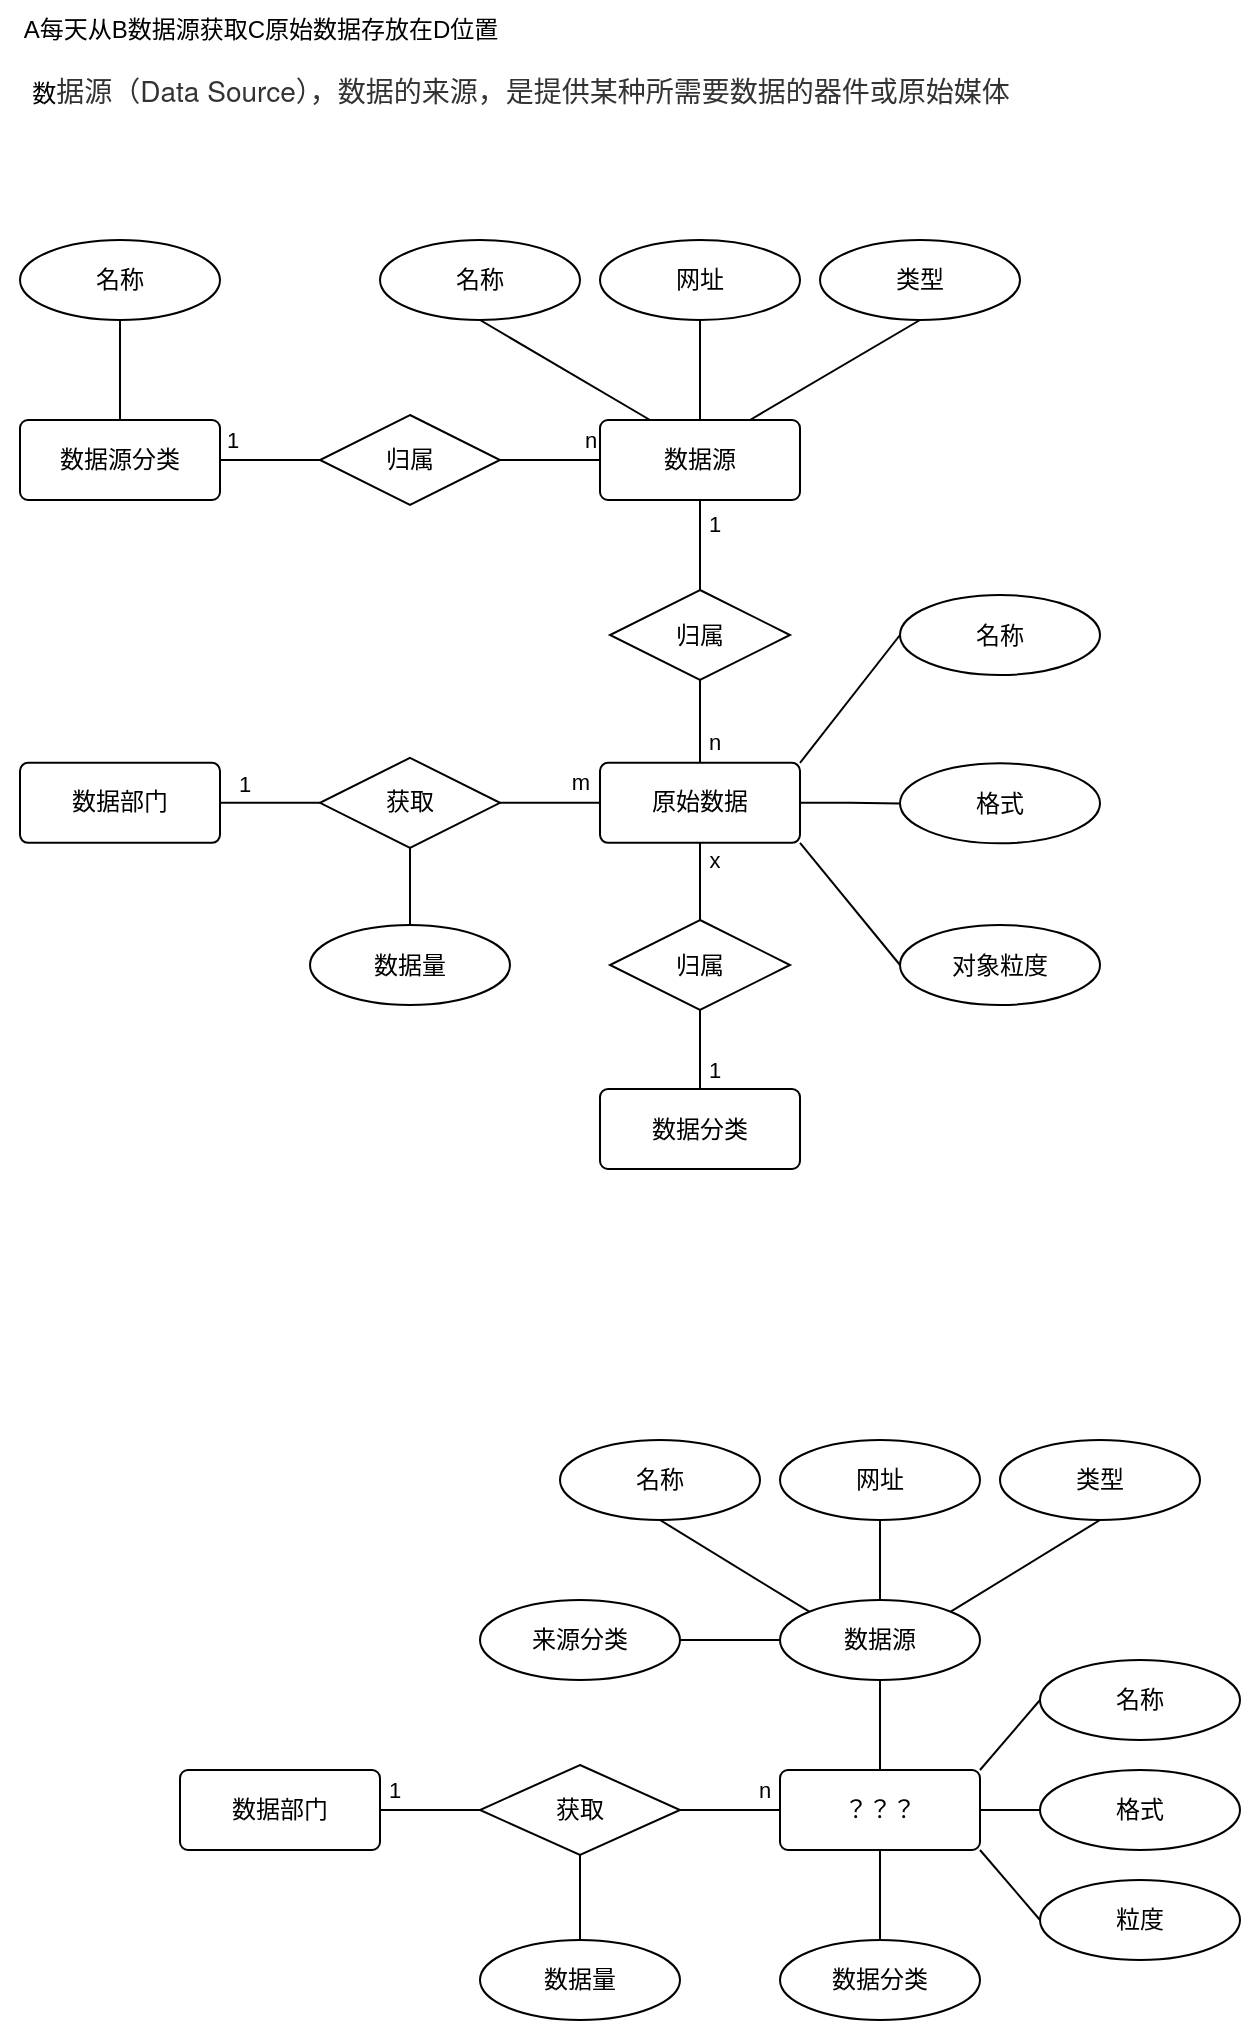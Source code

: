 <mxfile version="21.6.9" type="github">
  <diagram name="第 1 页" id="xS20llQHIGYEkxfeYoXw">
    <mxGraphModel dx="1365" dy="742" grid="1" gridSize="10" guides="1" tooltips="1" connect="1" arrows="1" fold="1" page="1" pageScale="1" pageWidth="827" pageHeight="1169" math="0" shadow="0">
      <root>
        <mxCell id="0" />
        <mxCell id="1" parent="0" />
        <mxCell id="eYtLX1sueXq6XXSOePco-23" style="rounded=0;orthogonalLoop=1;jettySize=auto;html=1;exitX=0.25;exitY=0;exitDx=0;exitDy=0;entryX=0.5;entryY=1;entryDx=0;entryDy=0;endArrow=none;endFill=0;" edge="1" parent="1" source="eYtLX1sueXq6XXSOePco-1" target="eYtLX1sueXq6XXSOePco-22">
          <mxGeometry relative="1" as="geometry" />
        </mxCell>
        <mxCell id="eYtLX1sueXq6XXSOePco-60" style="edgeStyle=orthogonalEdgeStyle;rounded=0;orthogonalLoop=1;jettySize=auto;html=1;exitX=0.5;exitY=0;exitDx=0;exitDy=0;entryX=0.5;entryY=1;entryDx=0;entryDy=0;endArrow=none;endFill=0;" edge="1" parent="1" source="eYtLX1sueXq6XXSOePco-1" target="eYtLX1sueXq6XXSOePco-9">
          <mxGeometry relative="1" as="geometry" />
        </mxCell>
        <mxCell id="eYtLX1sueXq6XXSOePco-61" style="rounded=0;orthogonalLoop=1;jettySize=auto;html=1;exitX=0.75;exitY=0;exitDx=0;exitDy=0;entryX=0.5;entryY=1;entryDx=0;entryDy=0;endArrow=none;endFill=0;" edge="1" parent="1" source="eYtLX1sueXq6XXSOePco-1" target="eYtLX1sueXq6XXSOePco-3">
          <mxGeometry relative="1" as="geometry" />
        </mxCell>
        <mxCell id="eYtLX1sueXq6XXSOePco-106" style="edgeStyle=orthogonalEdgeStyle;rounded=0;orthogonalLoop=1;jettySize=auto;html=1;exitX=0.5;exitY=1;exitDx=0;exitDy=0;entryX=0.5;entryY=0;entryDx=0;entryDy=0;endArrow=none;endFill=0;" edge="1" parent="1" source="eYtLX1sueXq6XXSOePco-1" target="eYtLX1sueXq6XXSOePco-105">
          <mxGeometry relative="1" as="geometry" />
        </mxCell>
        <mxCell id="eYtLX1sueXq6XXSOePco-109" value="1" style="edgeLabel;html=1;align=center;verticalAlign=middle;resizable=0;points=[];" vertex="1" connectable="0" parent="eYtLX1sueXq6XXSOePco-106">
          <mxGeometry x="-0.486" y="-2" relative="1" as="geometry">
            <mxPoint x="9" as="offset" />
          </mxGeometry>
        </mxCell>
        <mxCell id="eYtLX1sueXq6XXSOePco-1" value="数据源" style="rounded=1;arcSize=10;whiteSpace=wrap;html=1;align=center;" vertex="1" parent="1">
          <mxGeometry x="310" y="240" width="100" height="40" as="geometry" />
        </mxCell>
        <mxCell id="eYtLX1sueXq6XXSOePco-3" value="类型" style="ellipse;whiteSpace=wrap;html=1;align=center;" vertex="1" parent="1">
          <mxGeometry x="420" y="150" width="100" height="40" as="geometry" />
        </mxCell>
        <mxCell id="eYtLX1sueXq6XXSOePco-9" value="网址" style="ellipse;whiteSpace=wrap;html=1;align=center;" vertex="1" parent="1">
          <mxGeometry x="310" y="150" width="100" height="40" as="geometry" />
        </mxCell>
        <mxCell id="eYtLX1sueXq6XXSOePco-15" value="数&lt;span style=&quot;color: rgb(51, 51, 51); font-family: &amp;quot;Helvetica Neue&amp;quot;, Helvetica, Arial, &amp;quot;PingFang SC&amp;quot;, &amp;quot;Hiragino Sans GB&amp;quot;, &amp;quot;Microsoft YaHei&amp;quot;, &amp;quot;WenQuanYi Micro Hei&amp;quot;, sans-serif, font-extend; font-size: 14px; text-align: start; text-indent: 28px; background-color: rgb(255, 255, 255);&quot;&gt;据源（Data Source），数据的来源，是提供某种所需要数据的器件或原始媒体&lt;/span&gt;" style="text;html=1;align=center;verticalAlign=middle;resizable=0;points=[];autosize=1;strokeColor=none;fillColor=none;" vertex="1" parent="1">
          <mxGeometry x="10" y="60" width="520" height="30" as="geometry" />
        </mxCell>
        <mxCell id="eYtLX1sueXq6XXSOePco-22" value="名称" style="ellipse;whiteSpace=wrap;html=1;align=center;" vertex="1" parent="1">
          <mxGeometry x="200" y="150" width="100" height="40" as="geometry" />
        </mxCell>
        <mxCell id="eYtLX1sueXq6XXSOePco-28" style="edgeStyle=orthogonalEdgeStyle;rounded=0;orthogonalLoop=1;jettySize=auto;html=1;exitX=1;exitY=0.5;exitDx=0;exitDy=0;entryX=0;entryY=0.5;entryDx=0;entryDy=0;endArrow=none;endFill=0;" edge="1" parent="1" source="eYtLX1sueXq6XXSOePco-24" target="eYtLX1sueXq6XXSOePco-27">
          <mxGeometry relative="1" as="geometry" />
        </mxCell>
        <mxCell id="eYtLX1sueXq6XXSOePco-30" value="1" style="edgeLabel;html=1;align=center;verticalAlign=middle;resizable=0;points=[];" vertex="1" connectable="0" parent="eYtLX1sueXq6XXSOePco-28">
          <mxGeometry x="-0.201" y="3" relative="1" as="geometry">
            <mxPoint x="-14" y="-7" as="offset" />
          </mxGeometry>
        </mxCell>
        <mxCell id="eYtLX1sueXq6XXSOePco-104" style="rounded=0;orthogonalLoop=1;jettySize=auto;html=1;exitX=0.5;exitY=0;exitDx=0;exitDy=0;endArrow=none;endFill=0;" edge="1" parent="1" source="eYtLX1sueXq6XXSOePco-24" target="eYtLX1sueXq6XXSOePco-103">
          <mxGeometry relative="1" as="geometry" />
        </mxCell>
        <mxCell id="eYtLX1sueXq6XXSOePco-24" value="数据源分类" style="rounded=1;arcSize=10;whiteSpace=wrap;html=1;align=center;" vertex="1" parent="1">
          <mxGeometry x="20" y="240" width="100" height="40" as="geometry" />
        </mxCell>
        <mxCell id="eYtLX1sueXq6XXSOePco-29" style="edgeStyle=orthogonalEdgeStyle;rounded=0;orthogonalLoop=1;jettySize=auto;html=1;exitX=1;exitY=0.5;exitDx=0;exitDy=0;entryX=0;entryY=0.5;entryDx=0;entryDy=0;endArrow=none;endFill=0;" edge="1" parent="1" source="eYtLX1sueXq6XXSOePco-27" target="eYtLX1sueXq6XXSOePco-1">
          <mxGeometry relative="1" as="geometry" />
        </mxCell>
        <mxCell id="eYtLX1sueXq6XXSOePco-31" value="n" style="edgeLabel;html=1;align=center;verticalAlign=middle;resizable=0;points=[];" vertex="1" connectable="0" parent="eYtLX1sueXq6XXSOePco-29">
          <mxGeometry x="0.234" y="3" relative="1" as="geometry">
            <mxPoint x="14" y="-7" as="offset" />
          </mxGeometry>
        </mxCell>
        <mxCell id="eYtLX1sueXq6XXSOePco-27" value="归属" style="shape=rhombus;perimeter=rhombusPerimeter;whiteSpace=wrap;html=1;align=center;" vertex="1" parent="1">
          <mxGeometry x="170" y="237.5" width="90" height="45" as="geometry" />
        </mxCell>
        <mxCell id="eYtLX1sueXq6XXSOePco-67" value="A每天从B数据源获取C原始数据存放在D位置" style="text;html=1;align=center;verticalAlign=middle;resizable=0;points=[];autosize=1;strokeColor=none;fillColor=none;" vertex="1" parent="1">
          <mxGeometry x="10" y="30" width="260" height="30" as="geometry" />
        </mxCell>
        <mxCell id="eYtLX1sueXq6XXSOePco-80" style="edgeStyle=orthogonalEdgeStyle;rounded=0;orthogonalLoop=1;jettySize=auto;html=1;exitX=1;exitY=0.5;exitDx=0;exitDy=0;entryX=0;entryY=0.5;entryDx=0;entryDy=0;endArrow=none;endFill=0;" edge="1" parent="1" source="eYtLX1sueXq6XXSOePco-68" target="eYtLX1sueXq6XXSOePco-71">
          <mxGeometry relative="1" as="geometry" />
        </mxCell>
        <mxCell id="eYtLX1sueXq6XXSOePco-101" value="1" style="edgeLabel;html=1;align=center;verticalAlign=middle;resizable=0;points=[];" vertex="1" connectable="0" parent="eYtLX1sueXq6XXSOePco-80">
          <mxGeometry x="-0.538" y="3" relative="1" as="geometry">
            <mxPoint y="-7" as="offset" />
          </mxGeometry>
        </mxCell>
        <mxCell id="eYtLX1sueXq6XXSOePco-102" value="m" style="edgeLabel;html=1;align=center;verticalAlign=middle;resizable=0;points=[];" vertex="1" connectable="0" parent="eYtLX1sueXq6XXSOePco-80">
          <mxGeometry x="0.629" y="2" relative="1" as="geometry">
            <mxPoint x="139" y="-9" as="offset" />
          </mxGeometry>
        </mxCell>
        <mxCell id="eYtLX1sueXq6XXSOePco-68" value="数据部门" style="rounded=1;arcSize=10;whiteSpace=wrap;html=1;align=center;" vertex="1" parent="1">
          <mxGeometry x="20" y="411.42" width="100" height="40" as="geometry" />
        </mxCell>
        <mxCell id="eYtLX1sueXq6XXSOePco-77" style="edgeStyle=orthogonalEdgeStyle;rounded=0;orthogonalLoop=1;jettySize=auto;html=1;exitX=0.5;exitY=1;exitDx=0;exitDy=0;entryX=0.5;entryY=0;entryDx=0;entryDy=0;endArrow=none;endFill=0;" edge="1" parent="1" source="eYtLX1sueXq6XXSOePco-69" target="eYtLX1sueXq6XXSOePco-76">
          <mxGeometry relative="1" as="geometry" />
        </mxCell>
        <mxCell id="eYtLX1sueXq6XXSOePco-111" value="x" style="edgeLabel;html=1;align=center;verticalAlign=middle;resizable=0;points=[];" vertex="1" connectable="0" parent="eYtLX1sueXq6XXSOePco-77">
          <mxGeometry x="-0.293" y="2" relative="1" as="geometry">
            <mxPoint x="5" y="-5" as="offset" />
          </mxGeometry>
        </mxCell>
        <mxCell id="eYtLX1sueXq6XXSOePco-94" style="rounded=0;orthogonalLoop=1;jettySize=auto;html=1;exitX=1;exitY=1;exitDx=0;exitDy=0;entryX=0;entryY=0.5;entryDx=0;entryDy=0;endArrow=none;endFill=0;" edge="1" parent="1" source="eYtLX1sueXq6XXSOePco-69" target="eYtLX1sueXq6XXSOePco-92">
          <mxGeometry relative="1" as="geometry" />
        </mxCell>
        <mxCell id="eYtLX1sueXq6XXSOePco-95" style="edgeStyle=orthogonalEdgeStyle;rounded=0;orthogonalLoop=1;jettySize=auto;html=1;exitX=1;exitY=0.5;exitDx=0;exitDy=0;endArrow=none;endFill=0;" edge="1" parent="1" source="eYtLX1sueXq6XXSOePco-69" target="eYtLX1sueXq6XXSOePco-90">
          <mxGeometry relative="1" as="geometry" />
        </mxCell>
        <mxCell id="eYtLX1sueXq6XXSOePco-96" style="rounded=0;orthogonalLoop=1;jettySize=auto;html=1;exitX=1;exitY=0;exitDx=0;exitDy=0;entryX=0;entryY=0.5;entryDx=0;entryDy=0;endArrow=none;endFill=0;" edge="1" parent="1" source="eYtLX1sueXq6XXSOePco-69" target="eYtLX1sueXq6XXSOePco-86">
          <mxGeometry relative="1" as="geometry" />
        </mxCell>
        <mxCell id="eYtLX1sueXq6XXSOePco-69" value="原始数据" style="rounded=1;arcSize=10;whiteSpace=wrap;html=1;align=center;" vertex="1" parent="1">
          <mxGeometry x="310" y="411.42" width="100" height="40" as="geometry" />
        </mxCell>
        <mxCell id="eYtLX1sueXq6XXSOePco-79" style="edgeStyle=orthogonalEdgeStyle;rounded=0;orthogonalLoop=1;jettySize=auto;html=1;exitX=1;exitY=0.5;exitDx=0;exitDy=0;entryX=0;entryY=0.5;entryDx=0;entryDy=0;endArrow=none;endFill=0;" edge="1" parent="1" source="eYtLX1sueXq6XXSOePco-71" target="eYtLX1sueXq6XXSOePco-69">
          <mxGeometry relative="1" as="geometry" />
        </mxCell>
        <mxCell id="eYtLX1sueXq6XXSOePco-81" style="rounded=0;orthogonalLoop=1;jettySize=auto;html=1;exitX=0.5;exitY=1;exitDx=0;exitDy=0;endArrow=none;endFill=0;" edge="1" parent="1" source="eYtLX1sueXq6XXSOePco-71" target="eYtLX1sueXq6XXSOePco-72">
          <mxGeometry relative="1" as="geometry" />
        </mxCell>
        <mxCell id="eYtLX1sueXq6XXSOePco-71" value="获取" style="shape=rhombus;perimeter=rhombusPerimeter;whiteSpace=wrap;html=1;align=center;" vertex="1" parent="1">
          <mxGeometry x="170" y="408.92" width="90" height="45" as="geometry" />
        </mxCell>
        <mxCell id="eYtLX1sueXq6XXSOePco-72" value="数据量" style="ellipse;whiteSpace=wrap;html=1;align=center;" vertex="1" parent="1">
          <mxGeometry x="165" y="492.5" width="100" height="40" as="geometry" />
        </mxCell>
        <mxCell id="eYtLX1sueXq6XXSOePco-74" value="数据分类" style="rounded=1;arcSize=10;whiteSpace=wrap;html=1;align=center;" vertex="1" parent="1">
          <mxGeometry x="310" y="574.5" width="100" height="40" as="geometry" />
        </mxCell>
        <mxCell id="eYtLX1sueXq6XXSOePco-78" style="edgeStyle=orthogonalEdgeStyle;rounded=0;orthogonalLoop=1;jettySize=auto;html=1;exitX=0.5;exitY=1;exitDx=0;exitDy=0;entryX=0.5;entryY=0;entryDx=0;entryDy=0;endArrow=none;endFill=0;" edge="1" parent="1" source="eYtLX1sueXq6XXSOePco-76" target="eYtLX1sueXq6XXSOePco-74">
          <mxGeometry relative="1" as="geometry" />
        </mxCell>
        <mxCell id="eYtLX1sueXq6XXSOePco-112" value="1" style="edgeLabel;html=1;align=center;verticalAlign=middle;resizable=0;points=[];" vertex="1" connectable="0" parent="eYtLX1sueXq6XXSOePco-78">
          <mxGeometry x="0.506" relative="1" as="geometry">
            <mxPoint x="7" as="offset" />
          </mxGeometry>
        </mxCell>
        <mxCell id="eYtLX1sueXq6XXSOePco-76" value="归属" style="shape=rhombus;perimeter=rhombusPerimeter;whiteSpace=wrap;html=1;align=center;" vertex="1" parent="1">
          <mxGeometry x="315" y="490" width="90" height="45" as="geometry" />
        </mxCell>
        <mxCell id="eYtLX1sueXq6XXSOePco-86" value="名称" style="ellipse;whiteSpace=wrap;html=1;align=center;" vertex="1" parent="1">
          <mxGeometry x="460" y="327.5" width="100" height="40" as="geometry" />
        </mxCell>
        <mxCell id="eYtLX1sueXq6XXSOePco-90" value="格式" style="ellipse;whiteSpace=wrap;html=1;align=center;" vertex="1" parent="1">
          <mxGeometry x="460" y="411.67" width="100" height="40" as="geometry" />
        </mxCell>
        <mxCell id="eYtLX1sueXq6XXSOePco-92" value="对象粒度" style="ellipse;whiteSpace=wrap;html=1;align=center;" vertex="1" parent="1">
          <mxGeometry x="460" y="492.5" width="100" height="40" as="geometry" />
        </mxCell>
        <mxCell id="eYtLX1sueXq6XXSOePco-103" value="名称" style="ellipse;whiteSpace=wrap;html=1;align=center;" vertex="1" parent="1">
          <mxGeometry x="20" y="150" width="100" height="40" as="geometry" />
        </mxCell>
        <mxCell id="eYtLX1sueXq6XXSOePco-107" style="edgeStyle=orthogonalEdgeStyle;rounded=0;orthogonalLoop=1;jettySize=auto;html=1;exitX=0.5;exitY=1;exitDx=0;exitDy=0;entryX=0.5;entryY=0;entryDx=0;entryDy=0;endArrow=none;endFill=0;" edge="1" parent="1" source="eYtLX1sueXq6XXSOePco-105" target="eYtLX1sueXq6XXSOePco-69">
          <mxGeometry relative="1" as="geometry" />
        </mxCell>
        <mxCell id="eYtLX1sueXq6XXSOePco-110" value="n" style="edgeLabel;html=1;align=center;verticalAlign=middle;resizable=0;points=[];" vertex="1" connectable="0" parent="eYtLX1sueXq6XXSOePco-107">
          <mxGeometry x="0.337" y="1" relative="1" as="geometry">
            <mxPoint x="6" y="3" as="offset" />
          </mxGeometry>
        </mxCell>
        <mxCell id="eYtLX1sueXq6XXSOePco-105" value="归属" style="shape=rhombus;perimeter=rhombusPerimeter;whiteSpace=wrap;html=1;align=center;" vertex="1" parent="1">
          <mxGeometry x="315" y="325" width="90" height="45" as="geometry" />
        </mxCell>
        <mxCell id="eYtLX1sueXq6XXSOePco-116" style="edgeStyle=orthogonalEdgeStyle;rounded=0;orthogonalLoop=1;jettySize=auto;html=1;exitX=1;exitY=0.5;exitDx=0;exitDy=0;entryX=0;entryY=0.5;entryDx=0;entryDy=0;endArrow=none;endFill=0;" edge="1" parent="1" source="eYtLX1sueXq6XXSOePco-113" target="eYtLX1sueXq6XXSOePco-115">
          <mxGeometry relative="1" as="geometry" />
        </mxCell>
        <mxCell id="eYtLX1sueXq6XXSOePco-118" value="1" style="edgeLabel;html=1;align=center;verticalAlign=middle;resizable=0;points=[];" vertex="1" connectable="0" parent="eYtLX1sueXq6XXSOePco-116">
          <mxGeometry x="-0.622" y="2" relative="1" as="geometry">
            <mxPoint x="-3" y="-8" as="offset" />
          </mxGeometry>
        </mxCell>
        <mxCell id="eYtLX1sueXq6XXSOePco-113" value="数据部门" style="rounded=1;arcSize=10;whiteSpace=wrap;html=1;align=center;" vertex="1" parent="1">
          <mxGeometry x="100" y="915" width="100" height="40" as="geometry" />
        </mxCell>
        <mxCell id="eYtLX1sueXq6XXSOePco-127" style="edgeStyle=orthogonalEdgeStyle;rounded=0;orthogonalLoop=1;jettySize=auto;html=1;exitX=0.5;exitY=0;exitDx=0;exitDy=0;entryX=0.5;entryY=1;entryDx=0;entryDy=0;endArrow=none;endFill=0;" edge="1" parent="1" source="eYtLX1sueXq6XXSOePco-114" target="eYtLX1sueXq6XXSOePco-126">
          <mxGeometry relative="1" as="geometry" />
        </mxCell>
        <mxCell id="eYtLX1sueXq6XXSOePco-135" style="edgeStyle=orthogonalEdgeStyle;rounded=0;orthogonalLoop=1;jettySize=auto;html=1;exitX=0.5;exitY=1;exitDx=0;exitDy=0;entryX=0.5;entryY=0;entryDx=0;entryDy=0;endArrow=none;endFill=0;" edge="1" parent="1" source="eYtLX1sueXq6XXSOePco-114" target="eYtLX1sueXq6XXSOePco-133">
          <mxGeometry relative="1" as="geometry" />
        </mxCell>
        <mxCell id="eYtLX1sueXq6XXSOePco-136" style="rounded=0;orthogonalLoop=1;jettySize=auto;html=1;exitX=1;exitY=0;exitDx=0;exitDy=0;entryX=0;entryY=0.5;entryDx=0;entryDy=0;endArrow=none;endFill=0;" edge="1" parent="1" source="eYtLX1sueXq6XXSOePco-114" target="eYtLX1sueXq6XXSOePco-120">
          <mxGeometry relative="1" as="geometry" />
        </mxCell>
        <mxCell id="eYtLX1sueXq6XXSOePco-138" style="rounded=0;orthogonalLoop=1;jettySize=auto;html=1;exitX=1;exitY=0.5;exitDx=0;exitDy=0;entryX=0;entryY=0.5;entryDx=0;entryDy=0;endArrow=none;endFill=0;" edge="1" parent="1" source="eYtLX1sueXq6XXSOePco-114" target="eYtLX1sueXq6XXSOePco-137">
          <mxGeometry relative="1" as="geometry" />
        </mxCell>
        <mxCell id="eYtLX1sueXq6XXSOePco-140" style="rounded=0;orthogonalLoop=1;jettySize=auto;html=1;exitX=1;exitY=1;exitDx=0;exitDy=0;entryX=0;entryY=0.5;entryDx=0;entryDy=0;endArrow=none;endFill=0;" edge="1" parent="1" source="eYtLX1sueXq6XXSOePco-114" target="eYtLX1sueXq6XXSOePco-139">
          <mxGeometry relative="1" as="geometry" />
        </mxCell>
        <mxCell id="eYtLX1sueXq6XXSOePco-114" value="？？？" style="rounded=1;arcSize=10;whiteSpace=wrap;html=1;align=center;" vertex="1" parent="1">
          <mxGeometry x="400" y="915" width="100" height="40" as="geometry" />
        </mxCell>
        <mxCell id="eYtLX1sueXq6XXSOePco-117" style="edgeStyle=orthogonalEdgeStyle;rounded=0;orthogonalLoop=1;jettySize=auto;html=1;exitX=1;exitY=0.5;exitDx=0;exitDy=0;entryX=0;entryY=0.5;entryDx=0;entryDy=0;endArrow=none;endFill=0;" edge="1" parent="1" source="eYtLX1sueXq6XXSOePco-115" target="eYtLX1sueXq6XXSOePco-114">
          <mxGeometry relative="1" as="geometry" />
        </mxCell>
        <mxCell id="eYtLX1sueXq6XXSOePco-119" value="n" style="edgeLabel;html=1;align=center;verticalAlign=middle;resizable=0;points=[];" vertex="1" connectable="0" parent="eYtLX1sueXq6XXSOePco-117">
          <mxGeometry x="0.611" y="3" relative="1" as="geometry">
            <mxPoint x="1" y="-7" as="offset" />
          </mxGeometry>
        </mxCell>
        <mxCell id="eYtLX1sueXq6XXSOePco-125" style="edgeStyle=orthogonalEdgeStyle;rounded=0;orthogonalLoop=1;jettySize=auto;html=1;exitX=0.5;exitY=1;exitDx=0;exitDy=0;endArrow=none;endFill=0;" edge="1" parent="1" source="eYtLX1sueXq6XXSOePco-115" target="eYtLX1sueXq6XXSOePco-124">
          <mxGeometry relative="1" as="geometry" />
        </mxCell>
        <mxCell id="eYtLX1sueXq6XXSOePco-115" value="获取" style="shape=rhombus;perimeter=rhombusPerimeter;whiteSpace=wrap;html=1;align=center;" vertex="1" parent="1">
          <mxGeometry x="250" y="912.5" width="100" height="45" as="geometry" />
        </mxCell>
        <mxCell id="eYtLX1sueXq6XXSOePco-120" value="名称" style="ellipse;whiteSpace=wrap;html=1;align=center;" vertex="1" parent="1">
          <mxGeometry x="530" y="860" width="100" height="40" as="geometry" />
        </mxCell>
        <mxCell id="eYtLX1sueXq6XXSOePco-124" value="数据量" style="ellipse;whiteSpace=wrap;html=1;align=center;" vertex="1" parent="1">
          <mxGeometry x="250" y="1000" width="100" height="40" as="geometry" />
        </mxCell>
        <mxCell id="eYtLX1sueXq6XXSOePco-132" style="rounded=0;orthogonalLoop=1;jettySize=auto;html=1;exitX=1;exitY=0;exitDx=0;exitDy=0;entryX=0.5;entryY=1;entryDx=0;entryDy=0;endArrow=none;endFill=0;" edge="1" parent="1" source="eYtLX1sueXq6XXSOePco-126" target="eYtLX1sueXq6XXSOePco-131">
          <mxGeometry relative="1" as="geometry" />
        </mxCell>
        <mxCell id="eYtLX1sueXq6XXSOePco-143" style="edgeStyle=orthogonalEdgeStyle;rounded=0;orthogonalLoop=1;jettySize=auto;html=1;exitX=0;exitY=0.5;exitDx=0;exitDy=0;entryX=1;entryY=0.5;entryDx=0;entryDy=0;endArrow=none;endFill=0;" edge="1" parent="1" source="eYtLX1sueXq6XXSOePco-126" target="eYtLX1sueXq6XXSOePco-142">
          <mxGeometry relative="1" as="geometry" />
        </mxCell>
        <mxCell id="eYtLX1sueXq6XXSOePco-146" style="edgeStyle=orthogonalEdgeStyle;rounded=0;orthogonalLoop=1;jettySize=auto;html=1;exitX=0.5;exitY=0;exitDx=0;exitDy=0;entryX=0.5;entryY=1;entryDx=0;entryDy=0;endArrow=none;endFill=0;" edge="1" parent="1" source="eYtLX1sueXq6XXSOePco-126" target="eYtLX1sueXq6XXSOePco-144">
          <mxGeometry relative="1" as="geometry" />
        </mxCell>
        <mxCell id="eYtLX1sueXq6XXSOePco-147" style="rounded=0;orthogonalLoop=1;jettySize=auto;html=1;exitX=0;exitY=0;exitDx=0;exitDy=0;entryX=0.5;entryY=1;entryDx=0;entryDy=0;endArrow=none;endFill=0;" edge="1" parent="1" source="eYtLX1sueXq6XXSOePco-126" target="eYtLX1sueXq6XXSOePco-145">
          <mxGeometry relative="1" as="geometry" />
        </mxCell>
        <mxCell id="eYtLX1sueXq6XXSOePco-126" value="数据源" style="ellipse;whiteSpace=wrap;html=1;align=center;" vertex="1" parent="1">
          <mxGeometry x="400" y="830" width="100" height="40" as="geometry" />
        </mxCell>
        <mxCell id="eYtLX1sueXq6XXSOePco-131" value="类型" style="ellipse;whiteSpace=wrap;html=1;align=center;" vertex="1" parent="1">
          <mxGeometry x="510" y="750" width="100" height="40" as="geometry" />
        </mxCell>
        <mxCell id="eYtLX1sueXq6XXSOePco-133" value="数据分类" style="ellipse;whiteSpace=wrap;html=1;align=center;" vertex="1" parent="1">
          <mxGeometry x="400" y="1000" width="100" height="40" as="geometry" />
        </mxCell>
        <mxCell id="eYtLX1sueXq6XXSOePco-137" value="格式" style="ellipse;whiteSpace=wrap;html=1;align=center;" vertex="1" parent="1">
          <mxGeometry x="530" y="915" width="100" height="40" as="geometry" />
        </mxCell>
        <mxCell id="eYtLX1sueXq6XXSOePco-139" value="粒度" style="ellipse;whiteSpace=wrap;html=1;align=center;" vertex="1" parent="1">
          <mxGeometry x="530" y="970" width="100" height="40" as="geometry" />
        </mxCell>
        <mxCell id="eYtLX1sueXq6XXSOePco-142" value="来源分类" style="ellipse;whiteSpace=wrap;html=1;align=center;" vertex="1" parent="1">
          <mxGeometry x="250" y="830" width="100" height="40" as="geometry" />
        </mxCell>
        <mxCell id="eYtLX1sueXq6XXSOePco-144" value="网址" style="ellipse;whiteSpace=wrap;html=1;align=center;" vertex="1" parent="1">
          <mxGeometry x="400" y="750" width="100" height="40" as="geometry" />
        </mxCell>
        <mxCell id="eYtLX1sueXq6XXSOePco-145" value="名称" style="ellipse;whiteSpace=wrap;html=1;align=center;" vertex="1" parent="1">
          <mxGeometry x="290" y="750" width="100" height="40" as="geometry" />
        </mxCell>
      </root>
    </mxGraphModel>
  </diagram>
</mxfile>
